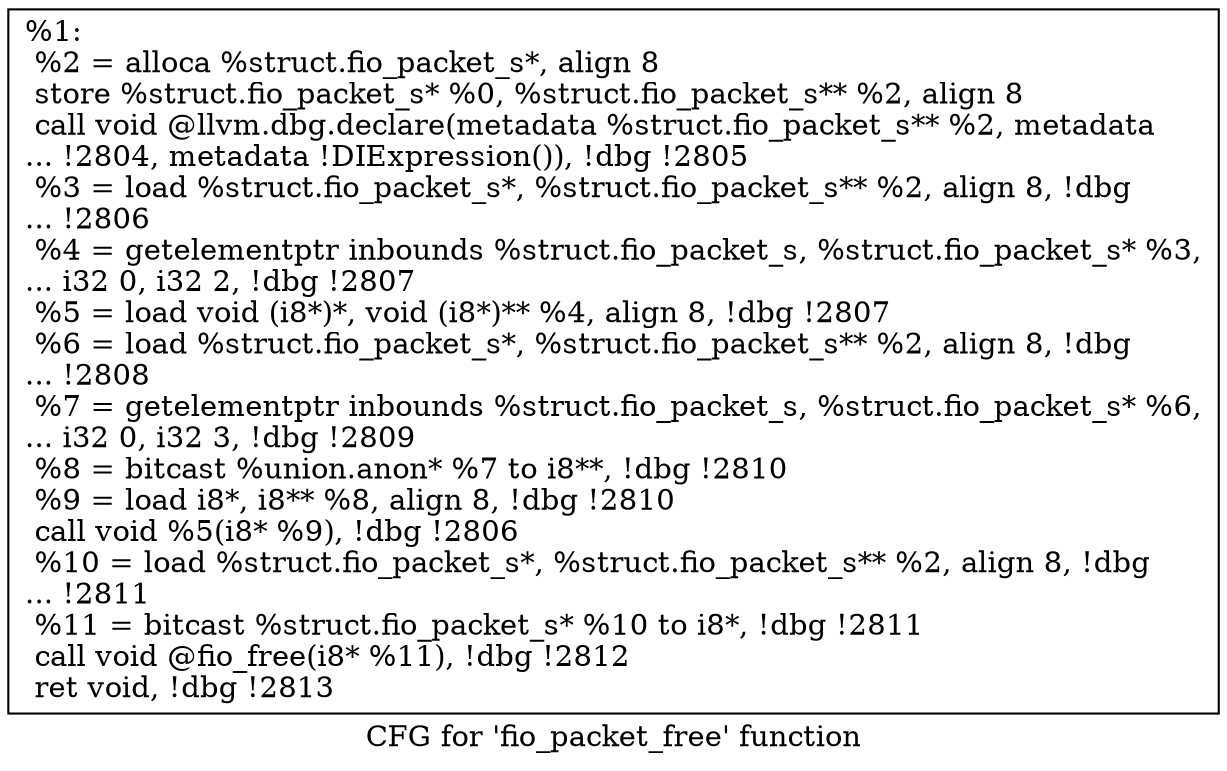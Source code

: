 digraph "CFG for 'fio_packet_free' function" {
	label="CFG for 'fio_packet_free' function";

	Node0x556851417000 [shape=record,label="{%1:\l  %2 = alloca %struct.fio_packet_s*, align 8\l  store %struct.fio_packet_s* %0, %struct.fio_packet_s** %2, align 8\l  call void @llvm.dbg.declare(metadata %struct.fio_packet_s** %2, metadata\l... !2804, metadata !DIExpression()), !dbg !2805\l  %3 = load %struct.fio_packet_s*, %struct.fio_packet_s** %2, align 8, !dbg\l... !2806\l  %4 = getelementptr inbounds %struct.fio_packet_s, %struct.fio_packet_s* %3,\l... i32 0, i32 2, !dbg !2807\l  %5 = load void (i8*)*, void (i8*)** %4, align 8, !dbg !2807\l  %6 = load %struct.fio_packet_s*, %struct.fio_packet_s** %2, align 8, !dbg\l... !2808\l  %7 = getelementptr inbounds %struct.fio_packet_s, %struct.fio_packet_s* %6,\l... i32 0, i32 3, !dbg !2809\l  %8 = bitcast %union.anon* %7 to i8**, !dbg !2810\l  %9 = load i8*, i8** %8, align 8, !dbg !2810\l  call void %5(i8* %9), !dbg !2806\l  %10 = load %struct.fio_packet_s*, %struct.fio_packet_s** %2, align 8, !dbg\l... !2811\l  %11 = bitcast %struct.fio_packet_s* %10 to i8*, !dbg !2811\l  call void @fio_free(i8* %11), !dbg !2812\l  ret void, !dbg !2813\l}"];
}
